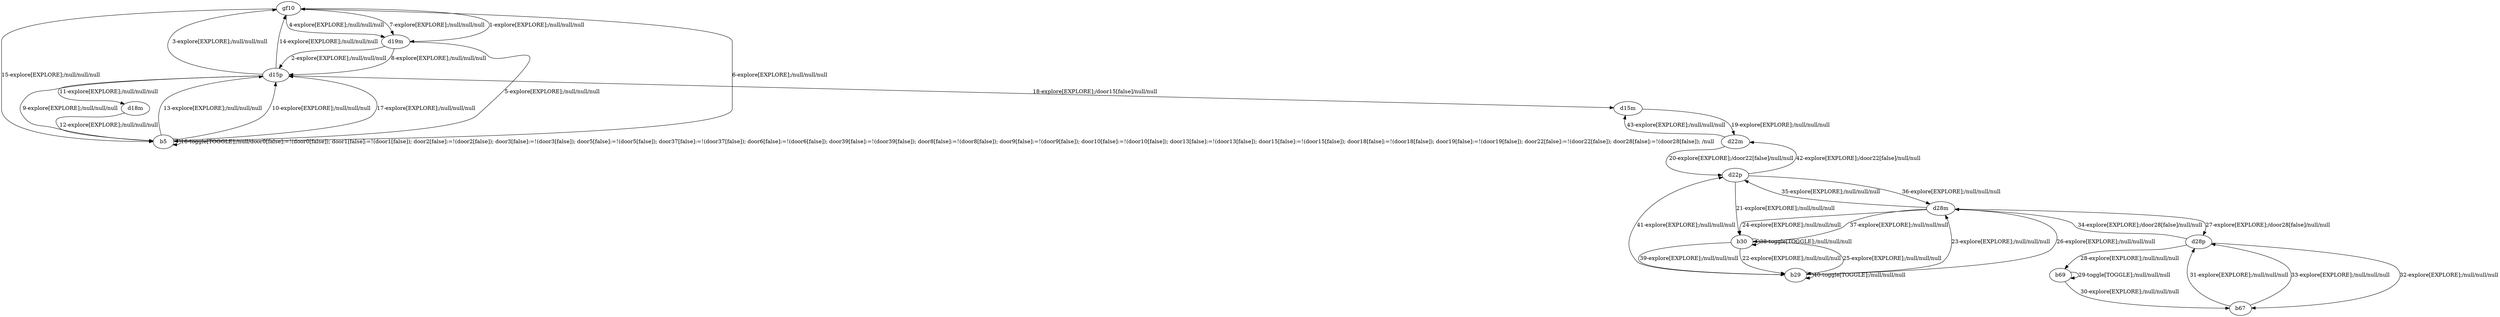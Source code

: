 # Total number of goals covered by this test: 4
# b30 --> b30
# b67 --> d28p
# d28p --> d28m
# b69 --> b69

digraph g {
"gf10" -> "d19m" [label = "1-explore[EXPLORE];/null/null/null"];
"d19m" -> "d15p" [label = "2-explore[EXPLORE];/null/null/null"];
"d15p" -> "gf10" [label = "3-explore[EXPLORE];/null/null/null"];
"gf10" -> "d19m" [label = "4-explore[EXPLORE];/null/null/null"];
"d19m" -> "b5" [label = "5-explore[EXPLORE];/null/null/null"];
"b5" -> "gf10" [label = "6-explore[EXPLORE];/null/null/null"];
"gf10" -> "d19m" [label = "7-explore[EXPLORE];/null/null/null"];
"d19m" -> "d15p" [label = "8-explore[EXPLORE];/null/null/null"];
"d15p" -> "b5" [label = "9-explore[EXPLORE];/null/null/null"];
"b5" -> "d15p" [label = "10-explore[EXPLORE];/null/null/null"];
"d15p" -> "d18m" [label = "11-explore[EXPLORE];/null/null/null"];
"d18m" -> "b5" [label = "12-explore[EXPLORE];/null/null/null"];
"b5" -> "d15p" [label = "13-explore[EXPLORE];/null/null/null"];
"d15p" -> "gf10" [label = "14-explore[EXPLORE];/null/null/null"];
"gf10" -> "b5" [label = "15-explore[EXPLORE];/null/null/null"];
"b5" -> "b5" [label = "16-toggle[TOGGLE];/null/door0[false]:=!(door0[false]); door1[false]:=!(door1[false]); door2[false]:=!(door2[false]); door3[false]:=!(door3[false]); door5[false]:=!(door5[false]); door37[false]:=!(door37[false]); door6[false]:=!(door6[false]); door39[false]:=!(door39[false]); door8[false]:=!(door8[false]); door9[false]:=!(door9[false]); door10[false]:=!(door10[false]); door13[false]:=!(door13[false]); door15[false]:=!(door15[false]); door18[false]:=!(door18[false]); door19[false]:=!(door19[false]); door22[false]:=!(door22[false]); door28[false]:=!(door28[false]); /null"];
"b5" -> "d15p" [label = "17-explore[EXPLORE];/null/null/null"];
"d15p" -> "d15m" [label = "18-explore[EXPLORE];/door15[false]/null/null"];
"d15m" -> "d22m" [label = "19-explore[EXPLORE];/null/null/null"];
"d22m" -> "d22p" [label = "20-explore[EXPLORE];/door22[false]/null/null"];
"d22p" -> "b30" [label = "21-explore[EXPLORE];/null/null/null"];
"b30" -> "b29" [label = "22-explore[EXPLORE];/null/null/null"];
"b29" -> "d28m" [label = "23-explore[EXPLORE];/null/null/null"];
"d28m" -> "b30" [label = "24-explore[EXPLORE];/null/null/null"];
"b30" -> "b29" [label = "25-explore[EXPLORE];/null/null/null"];
"b29" -> "d28m" [label = "26-explore[EXPLORE];/null/null/null"];
"d28m" -> "d28p" [label = "27-explore[EXPLORE];/door28[false]/null/null"];
"d28p" -> "b69" [label = "28-explore[EXPLORE];/null/null/null"];
"b69" -> "b69" [label = "29-toggle[TOGGLE];/null/null/null"];
"b69" -> "b67" [label = "30-explore[EXPLORE];/null/null/null"];
"b67" -> "d28p" [label = "31-explore[EXPLORE];/null/null/null"];
"d28p" -> "b67" [label = "32-explore[EXPLORE];/null/null/null"];
"b67" -> "d28p" [label = "33-explore[EXPLORE];/null/null/null"];
"d28p" -> "d28m" [label = "34-explore[EXPLORE];/door28[false]/null/null"];
"d28m" -> "d22p" [label = "35-explore[EXPLORE];/null/null/null"];
"d22p" -> "d28m" [label = "36-explore[EXPLORE];/null/null/null"];
"d28m" -> "b30" [label = "37-explore[EXPLORE];/null/null/null"];
"b30" -> "b30" [label = "38-toggle[TOGGLE];/null/null/null"];
"b30" -> "b29" [label = "39-explore[EXPLORE];/null/null/null"];
"b29" -> "b29" [label = "40-toggle[TOGGLE];/null/null/null"];
"b29" -> "d22p" [label = "41-explore[EXPLORE];/null/null/null"];
"d22p" -> "d22m" [label = "42-explore[EXPLORE];/door22[false]/null/null"];
"d22m" -> "d15m" [label = "43-explore[EXPLORE];/null/null/null"];
}